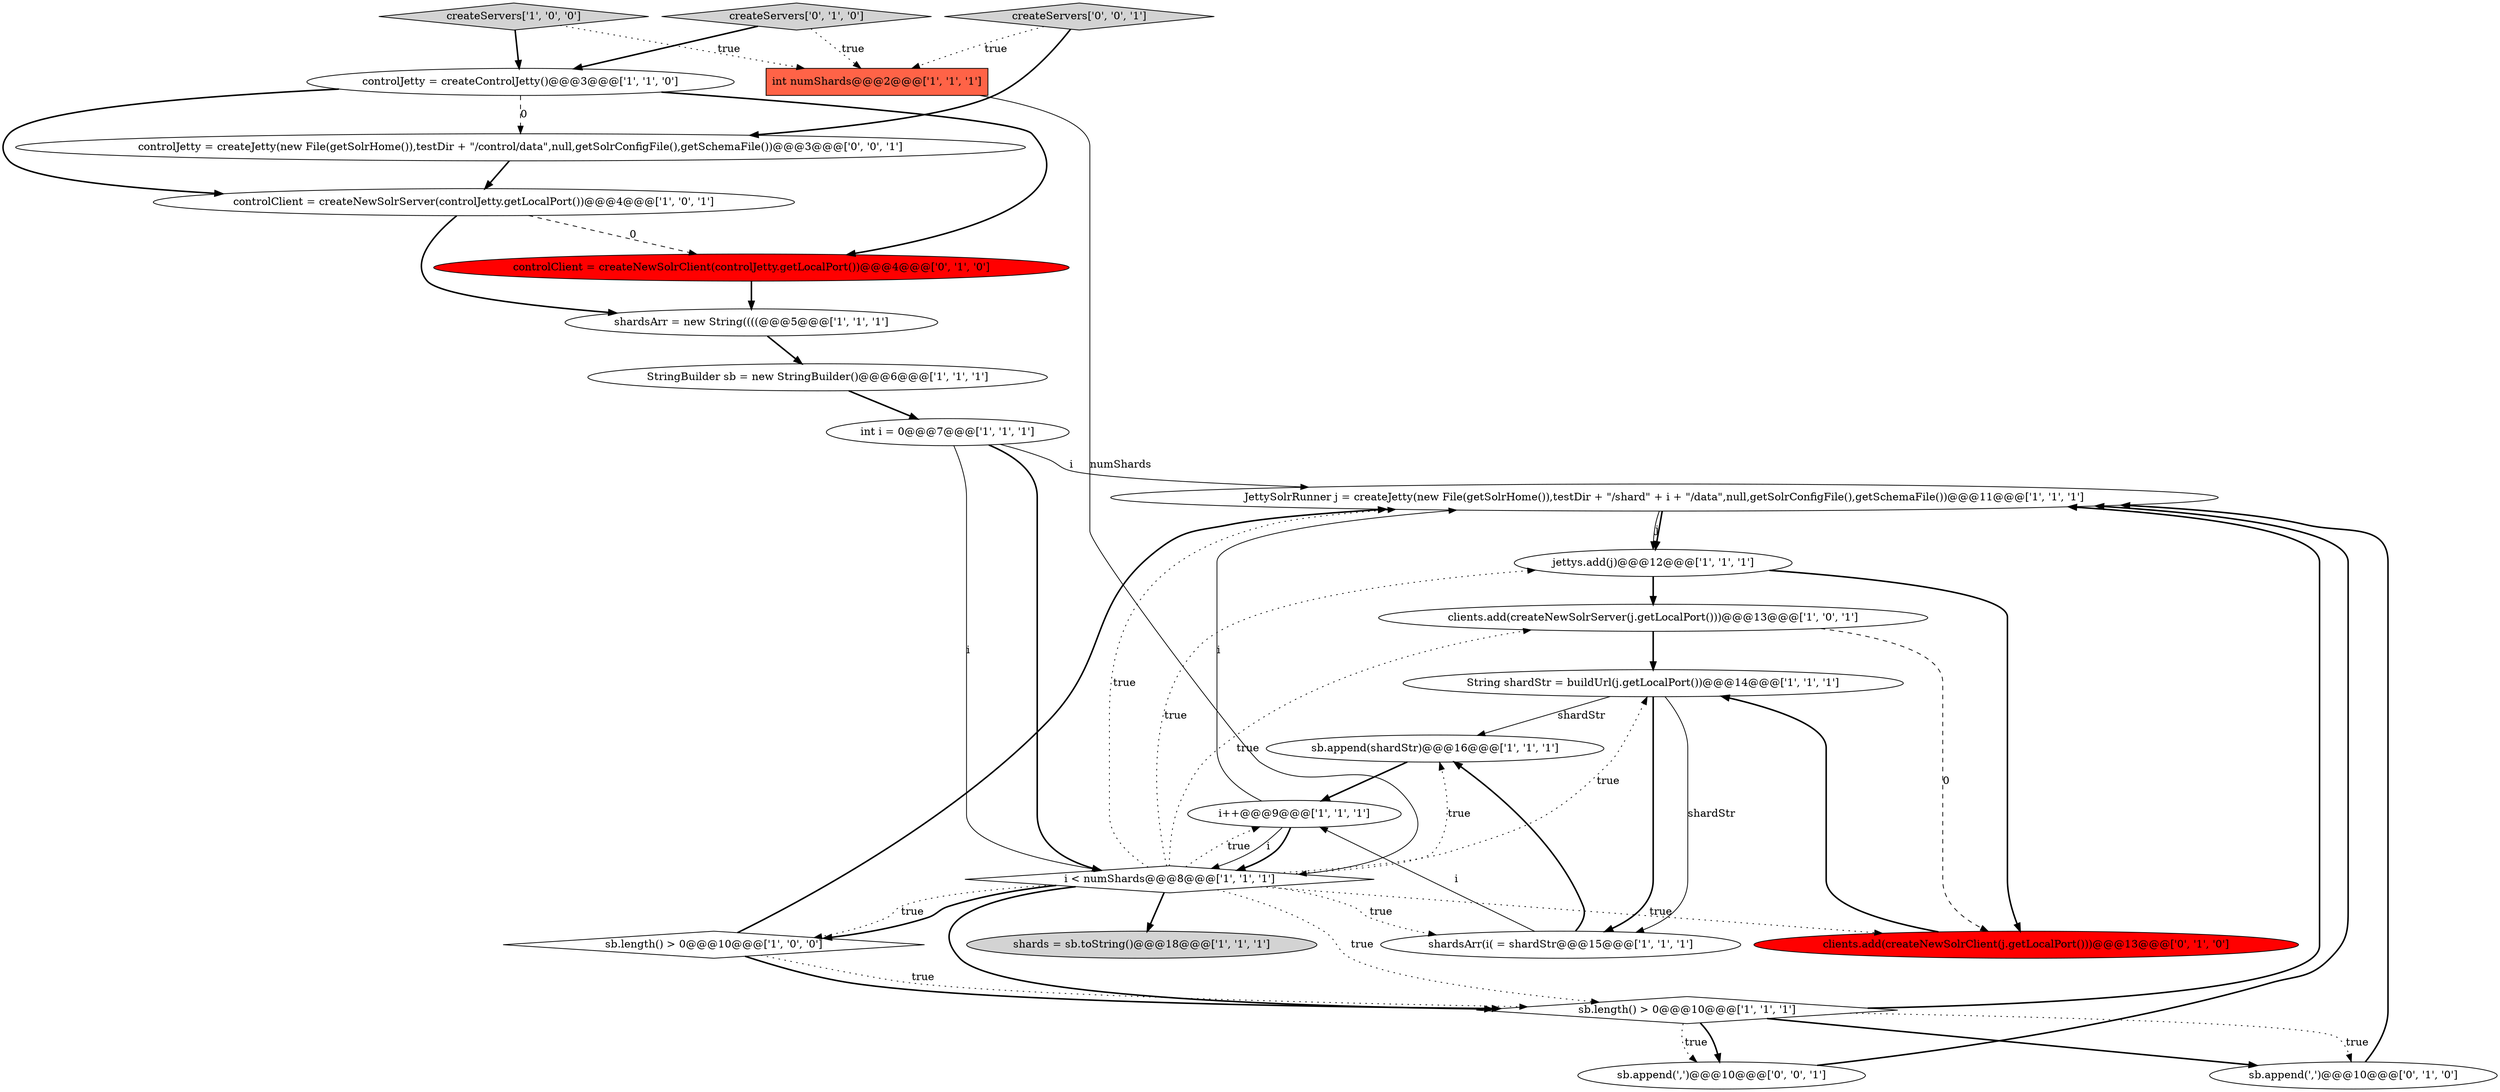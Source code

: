 digraph {
20 [style = filled, label = "controlClient = createNewSolrClient(controlJetty.getLocalPort())@@@4@@@['0', '1', '0']", fillcolor = red, shape = ellipse image = "AAA1AAABBB2BBB"];
22 [style = filled, label = "sb.append(',')@@@10@@@['0', '0', '1']", fillcolor = white, shape = ellipse image = "AAA0AAABBB3BBB"];
11 [style = filled, label = "clients.add(createNewSolrServer(j.getLocalPort()))@@@13@@@['1', '0', '1']", fillcolor = white, shape = ellipse image = "AAA0AAABBB1BBB"];
6 [style = filled, label = "int i = 0@@@7@@@['1', '1', '1']", fillcolor = white, shape = ellipse image = "AAA0AAABBB1BBB"];
9 [style = filled, label = "createServers['1', '0', '0']", fillcolor = lightgray, shape = diamond image = "AAA0AAABBB1BBB"];
16 [style = filled, label = "shards = sb.toString()@@@18@@@['1', '1', '1']", fillcolor = lightgray, shape = ellipse image = "AAA0AAABBB1BBB"];
5 [style = filled, label = "jettys.add(j)@@@12@@@['1', '1', '1']", fillcolor = white, shape = ellipse image = "AAA0AAABBB1BBB"];
10 [style = filled, label = "sb.length() > 0@@@10@@@['1', '0', '0']", fillcolor = white, shape = diamond image = "AAA0AAABBB1BBB"];
21 [style = filled, label = "sb.append(',')@@@10@@@['0', '1', '0']", fillcolor = white, shape = ellipse image = "AAA0AAABBB2BBB"];
2 [style = filled, label = "JettySolrRunner j = createJetty(new File(getSolrHome()),testDir + \"/shard\" + i + \"/data\",null,getSolrConfigFile(),getSchemaFile())@@@11@@@['1', '1', '1']", fillcolor = white, shape = ellipse image = "AAA0AAABBB1BBB"];
23 [style = filled, label = "createServers['0', '0', '1']", fillcolor = lightgray, shape = diamond image = "AAA0AAABBB3BBB"];
8 [style = filled, label = "sb.append(shardStr)@@@16@@@['1', '1', '1']", fillcolor = white, shape = ellipse image = "AAA0AAABBB1BBB"];
24 [style = filled, label = "controlJetty = createJetty(new File(getSolrHome()),testDir + \"/control/data\",null,getSolrConfigFile(),getSchemaFile())@@@3@@@['0', '0', '1']", fillcolor = white, shape = ellipse image = "AAA0AAABBB3BBB"];
13 [style = filled, label = "i < numShards@@@8@@@['1', '1', '1']", fillcolor = white, shape = diamond image = "AAA0AAABBB1BBB"];
0 [style = filled, label = "shardsArr = new String((((@@@5@@@['1', '1', '1']", fillcolor = white, shape = ellipse image = "AAA0AAABBB1BBB"];
3 [style = filled, label = "String shardStr = buildUrl(j.getLocalPort())@@@14@@@['1', '1', '1']", fillcolor = white, shape = ellipse image = "AAA0AAABBB1BBB"];
4 [style = filled, label = "int numShards@@@2@@@['1', '1', '1']", fillcolor = tomato, shape = box image = "AAA0AAABBB1BBB"];
17 [style = filled, label = "controlJetty = createControlJetty()@@@3@@@['1', '1', '0']", fillcolor = white, shape = ellipse image = "AAA0AAABBB1BBB"];
1 [style = filled, label = "shardsArr(i( = shardStr@@@15@@@['1', '1', '1']", fillcolor = white, shape = ellipse image = "AAA0AAABBB1BBB"];
14 [style = filled, label = "sb.length() > 0@@@10@@@['1', '1', '1']", fillcolor = white, shape = diamond image = "AAA0AAABBB1BBB"];
7 [style = filled, label = "i++@@@9@@@['1', '1', '1']", fillcolor = white, shape = ellipse image = "AAA0AAABBB1BBB"];
18 [style = filled, label = "clients.add(createNewSolrClient(j.getLocalPort()))@@@13@@@['0', '1', '0']", fillcolor = red, shape = ellipse image = "AAA1AAABBB2BBB"];
12 [style = filled, label = "StringBuilder sb = new StringBuilder()@@@6@@@['1', '1', '1']", fillcolor = white, shape = ellipse image = "AAA0AAABBB1BBB"];
15 [style = filled, label = "controlClient = createNewSolrServer(controlJetty.getLocalPort())@@@4@@@['1', '0', '1']", fillcolor = white, shape = ellipse image = "AAA0AAABBB1BBB"];
19 [style = filled, label = "createServers['0', '1', '0']", fillcolor = lightgray, shape = diamond image = "AAA0AAABBB2BBB"];
7->13 [style = bold, label=""];
13->10 [style = bold, label=""];
18->3 [style = bold, label=""];
13->18 [style = dotted, label="true"];
15->20 [style = dashed, label="0"];
1->8 [style = bold, label=""];
22->2 [style = bold, label=""];
3->8 [style = solid, label="shardStr"];
3->1 [style = bold, label=""];
13->3 [style = dotted, label="true"];
10->14 [style = bold, label=""];
7->2 [style = solid, label="i"];
4->13 [style = solid, label="numShards"];
17->24 [style = dashed, label="0"];
0->12 [style = bold, label=""];
20->0 [style = bold, label=""];
14->22 [style = bold, label=""];
9->17 [style = bold, label=""];
13->5 [style = dotted, label="true"];
14->22 [style = dotted, label="true"];
5->18 [style = bold, label=""];
19->17 [style = bold, label=""];
13->7 [style = dotted, label="true"];
13->10 [style = dotted, label="true"];
12->6 [style = bold, label=""];
6->13 [style = solid, label="i"];
13->16 [style = bold, label=""];
8->7 [style = bold, label=""];
21->2 [style = bold, label=""];
7->13 [style = solid, label="i"];
10->14 [style = dotted, label="true"];
13->2 [style = dotted, label="true"];
13->1 [style = dotted, label="true"];
23->24 [style = bold, label=""];
6->2 [style = solid, label="i"];
14->21 [style = dotted, label="true"];
23->4 [style = dotted, label="true"];
11->3 [style = bold, label=""];
13->8 [style = dotted, label="true"];
19->4 [style = dotted, label="true"];
11->18 [style = dashed, label="0"];
15->0 [style = bold, label=""];
6->13 [style = bold, label=""];
17->15 [style = bold, label=""];
9->4 [style = dotted, label="true"];
13->11 [style = dotted, label="true"];
2->5 [style = solid, label="j"];
10->2 [style = bold, label=""];
14->2 [style = bold, label=""];
5->11 [style = bold, label=""];
13->14 [style = dotted, label="true"];
3->1 [style = solid, label="shardStr"];
13->14 [style = bold, label=""];
14->21 [style = bold, label=""];
1->7 [style = solid, label="i"];
2->5 [style = bold, label=""];
17->20 [style = bold, label=""];
24->15 [style = bold, label=""];
}
